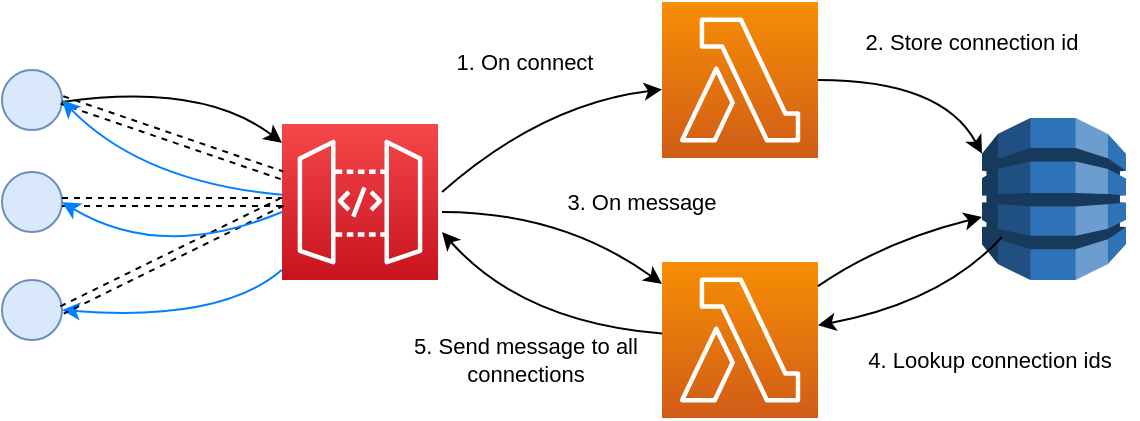 <mxfile version="13.0.9" type="device"><diagram id="JheNjeKXPDTbIfwXhwLr" name="Page-1"><mxGraphModel dx="1422" dy="807" grid="1" gridSize="10" guides="1" tooltips="1" connect="1" arrows="1" fold="1" page="1" pageScale="1" pageWidth="827" pageHeight="1169" math="0" shadow="0"><root><mxCell id="0"/><mxCell id="1" parent="0"/><mxCell id="DD_EkdbJiJlrD950cBpA-2" value="" style="outlineConnect=0;fontColor=#232F3E;gradientColor=#F54749;gradientDirection=north;fillColor=#C7131F;strokeColor=#ffffff;dashed=0;verticalLabelPosition=bottom;verticalAlign=top;align=center;html=1;fontSize=12;fontStyle=0;aspect=fixed;shape=mxgraph.aws4.resourceIcon;resIcon=mxgraph.aws4.api_gateway;" parent="1" vertex="1"><mxGeometry x="320" y="121" width="78" height="78" as="geometry"/></mxCell><mxCell id="DD_EkdbJiJlrD950cBpA-3" value="" style="outlineConnect=0;fontColor=#232F3E;gradientColor=#F78E04;gradientDirection=north;fillColor=#D05C17;strokeColor=#ffffff;dashed=0;verticalLabelPosition=bottom;verticalAlign=top;align=center;html=1;fontSize=12;fontStyle=0;aspect=fixed;shape=mxgraph.aws4.resourceIcon;resIcon=mxgraph.aws4.lambda;" parent="1" vertex="1"><mxGeometry x="510" y="60" width="78" height="78" as="geometry"/></mxCell><mxCell id="DD_EkdbJiJlrD950cBpA-7" value="" style="ellipse;whiteSpace=wrap;html=1;aspect=fixed;rounded=0;fillColor=#dae8fc;strokeColor=#6c8ebf;" parent="1" vertex="1"><mxGeometry x="180" y="94" width="30" height="30" as="geometry"/></mxCell><mxCell id="DD_EkdbJiJlrD950cBpA-15" value="" style="shape=link;html=1;exitX=1;exitY=0.5;exitDx=0;exitDy=0;dashed=1;" parent="1" source="DD_EkdbJiJlrD950cBpA-7" target="DD_EkdbJiJlrD950cBpA-2" edge="1"><mxGeometry width="50" height="50" relative="1" as="geometry"><mxPoint x="390" y="440" as="sourcePoint"/><mxPoint x="440" y="390" as="targetPoint"/></mxGeometry></mxCell><mxCell id="g7wcQjkIypvOIqtIHGlb-11" value="" style="endArrow=classic;html=1;exitX=1.026;exitY=0.5;exitDx=0;exitDy=0;exitPerimeter=0;curved=1;" edge="1" parent="1" target="DD_EkdbJiJlrD950cBpA-3"><mxGeometry width="50" height="50" relative="1" as="geometry"><mxPoint x="400.028" y="155" as="sourcePoint"/><mxPoint x="500" y="155" as="targetPoint"/><Array as="points"><mxPoint x="450" y="111"/></Array></mxGeometry></mxCell><mxCell id="g7wcQjkIypvOIqtIHGlb-3" value="" style="endArrow=classic;html=1;curved=1;" edge="1" parent="1" target="DD_EkdbJiJlrD950cBpA-2"><mxGeometry width="50" height="50" relative="1" as="geometry"><mxPoint x="210" y="110" as="sourcePoint"/><mxPoint x="320" y="155" as="targetPoint"/><Array as="points"><mxPoint x="280" y="100"/></Array></mxGeometry></mxCell><mxCell id="g7wcQjkIypvOIqtIHGlb-13" value="1. On connect" style="text;html=1;strokeColor=none;fillColor=none;align=center;verticalAlign=middle;whiteSpace=wrap;rounded=0;fontSize=11;" vertex="1" parent="1"><mxGeometry x="400" y="80" width="83" height="20" as="geometry"/></mxCell><mxCell id="g7wcQjkIypvOIqtIHGlb-20" value="" style="ellipse;whiteSpace=wrap;html=1;aspect=fixed;rounded=0;fillColor=#dae8fc;strokeColor=#6c8ebf;" vertex="1" parent="1"><mxGeometry x="180" y="145" width="30" height="30" as="geometry"/></mxCell><mxCell id="g7wcQjkIypvOIqtIHGlb-21" value="" style="shape=link;html=1;exitX=1;exitY=0.5;exitDx=0;exitDy=0;dashed=1;" edge="1" parent="1" source="g7wcQjkIypvOIqtIHGlb-20" target="DD_EkdbJiJlrD950cBpA-2"><mxGeometry width="50" height="50" relative="1" as="geometry"><mxPoint x="220" y="119" as="sourcePoint"/><mxPoint x="330" y="156.651" as="targetPoint"/></mxGeometry></mxCell><mxCell id="g7wcQjkIypvOIqtIHGlb-22" value="" style="ellipse;whiteSpace=wrap;html=1;aspect=fixed;rounded=0;fillColor=#dae8fc;strokeColor=#6c8ebf;" vertex="1" parent="1"><mxGeometry x="180" y="199" width="30" height="30" as="geometry"/></mxCell><mxCell id="g7wcQjkIypvOIqtIHGlb-23" value="" style="endArrow=classic;html=1;entryX=1;entryY=0.5;entryDx=0;entryDy=0;curved=1;strokeColor=#007FFF;" edge="1" parent="1" source="DD_EkdbJiJlrD950cBpA-2" target="DD_EkdbJiJlrD950cBpA-7"><mxGeometry width="50" height="50" relative="1" as="geometry"><mxPoint x="330" y="175" as="sourcePoint"/><mxPoint x="215.607" y="180.607" as="targetPoint"/><Array as="points"><mxPoint x="250" y="150"/></Array></mxGeometry></mxCell><mxCell id="g7wcQjkIypvOIqtIHGlb-24" value="" style="endArrow=classic;html=1;curved=1;strokeColor=#007FFF;entryX=1;entryY=0.5;entryDx=0;entryDy=0;" edge="1" parent="1" source="DD_EkdbJiJlrD950cBpA-2" target="g7wcQjkIypvOIqtIHGlb-22"><mxGeometry width="50" height="50" relative="1" as="geometry"><mxPoint x="330" y="175" as="sourcePoint"/><mxPoint x="216" y="220" as="targetPoint"/><Array as="points"><mxPoint x="290" y="220"/></Array></mxGeometry></mxCell><mxCell id="g7wcQjkIypvOIqtIHGlb-25" value="" style="shape=link;html=1;exitX=1;exitY=0.5;exitDx=0;exitDy=0;dashed=1;" edge="1" parent="1" source="g7wcQjkIypvOIqtIHGlb-22"><mxGeometry width="50" height="50" relative="1" as="geometry"><mxPoint x="220" y="170" as="sourcePoint"/><mxPoint x="320" y="160" as="targetPoint"/></mxGeometry></mxCell><mxCell id="DD_EkdbJiJlrD950cBpA-22" value="" style="endArrow=classic;html=1;curved=1;strokeColor=#007FFF;" parent="1" edge="1"><mxGeometry width="50" height="50" relative="1" as="geometry"><mxPoint x="320" y="165" as="sourcePoint"/><mxPoint x="210" y="160" as="targetPoint"/><Array as="points"><mxPoint x="260" y="190"/></Array></mxGeometry></mxCell><mxCell id="g7wcQjkIypvOIqtIHGlb-26" value="" style="outlineConnect=0;dashed=0;verticalLabelPosition=bottom;verticalAlign=top;align=center;html=1;shape=mxgraph.aws3.dynamo_db;fillColor=#2E73B8;gradientColor=none;fontSize=11;" vertex="1" parent="1"><mxGeometry x="670" y="118" width="72" height="81" as="geometry"/></mxCell><mxCell id="g7wcQjkIypvOIqtIHGlb-27" value="" style="endArrow=classic;html=1;curved=1;entryX=0;entryY=0.22;entryDx=0;entryDy=0;entryPerimeter=0;" edge="1" parent="1" source="DD_EkdbJiJlrD950cBpA-3" target="g7wcQjkIypvOIqtIHGlb-26"><mxGeometry width="50" height="50" relative="1" as="geometry"><mxPoint x="700" y="70" as="sourcePoint"/><mxPoint x="520" y="113.727" as="targetPoint"/><Array as="points"><mxPoint x="650" y="99"/></Array></mxGeometry></mxCell><mxCell id="g7wcQjkIypvOIqtIHGlb-28" value="2. Store connection id" style="text;html=1;strokeColor=none;fillColor=none;align=center;verticalAlign=middle;whiteSpace=wrap;rounded=0;fontSize=11;" vertex="1" parent="1"><mxGeometry x="600" y="70" width="130" height="20" as="geometry"/></mxCell><mxCell id="g7wcQjkIypvOIqtIHGlb-29" value="" style="outlineConnect=0;fontColor=#232F3E;gradientColor=#F78E04;gradientDirection=north;fillColor=#D05C17;strokeColor=#ffffff;dashed=0;verticalLabelPosition=bottom;verticalAlign=top;align=center;html=1;fontSize=12;fontStyle=0;aspect=fixed;shape=mxgraph.aws4.resourceIcon;resIcon=mxgraph.aws4.lambda;" vertex="1" parent="1"><mxGeometry x="510" y="190" width="78" height="78" as="geometry"/></mxCell><mxCell id="g7wcQjkIypvOIqtIHGlb-30" value="" style="endArrow=classic;html=1;curved=1;" edge="1" parent="1" target="g7wcQjkIypvOIqtIHGlb-29"><mxGeometry width="50" height="50" relative="1" as="geometry"><mxPoint x="400" y="165" as="sourcePoint"/><mxPoint x="520" y="113.727" as="targetPoint"/><Array as="points"><mxPoint x="460" y="165"/></Array></mxGeometry></mxCell><mxCell id="g7wcQjkIypvOIqtIHGlb-31" value="3. On message" style="text;html=1;strokeColor=none;fillColor=none;align=center;verticalAlign=middle;whiteSpace=wrap;rounded=0;fontSize=11;" vertex="1" parent="1"><mxGeometry x="440" y="150" width="120" height="20" as="geometry"/></mxCell><mxCell id="g7wcQjkIypvOIqtIHGlb-32" value="" style="endArrow=classic;html=1;curved=1;" edge="1" parent="1" source="g7wcQjkIypvOIqtIHGlb-29" target="g7wcQjkIypvOIqtIHGlb-26"><mxGeometry width="50" height="50" relative="1" as="geometry"><mxPoint x="590" y="220" as="sourcePoint"/><mxPoint x="680" y="145.82" as="targetPoint"/><Array as="points"><mxPoint x="620" y="180"/></Array></mxGeometry></mxCell><mxCell id="g7wcQjkIypvOIqtIHGlb-34" value="" style="endArrow=classic;html=1;curved=1;" edge="1" parent="1" target="g7wcQjkIypvOIqtIHGlb-29"><mxGeometry width="50" height="50" relative="1" as="geometry"><mxPoint x="680" y="177.5" as="sourcePoint"/><mxPoint x="600" y="230" as="targetPoint"/><Array as="points"><mxPoint x="650" y="210"/></Array></mxGeometry></mxCell><mxCell id="g7wcQjkIypvOIqtIHGlb-35" value="4. Lookup connection ids" style="text;html=1;strokeColor=none;fillColor=none;align=center;verticalAlign=middle;whiteSpace=wrap;rounded=0;fontSize=11;" vertex="1" parent="1"><mxGeometry x="600" y="229" width="148" height="20" as="geometry"/></mxCell><mxCell id="g7wcQjkIypvOIqtIHGlb-36" value="" style="endArrow=classic;html=1;curved=1;" edge="1" parent="1" source="g7wcQjkIypvOIqtIHGlb-29"><mxGeometry width="50" height="50" relative="1" as="geometry"><mxPoint x="520" y="210.955" as="sourcePoint"/><mxPoint x="400" y="175" as="targetPoint"/><Array as="points"><mxPoint x="440" y="220"/></Array></mxGeometry></mxCell><mxCell id="g7wcQjkIypvOIqtIHGlb-37" value="5. Send message to all connections" style="text;html=1;strokeColor=none;fillColor=none;align=center;verticalAlign=middle;whiteSpace=wrap;rounded=0;fontSize=11;" vertex="1" parent="1"><mxGeometry x="381.5" y="229" width="120" height="20" as="geometry"/></mxCell></root></mxGraphModel></diagram></mxfile>